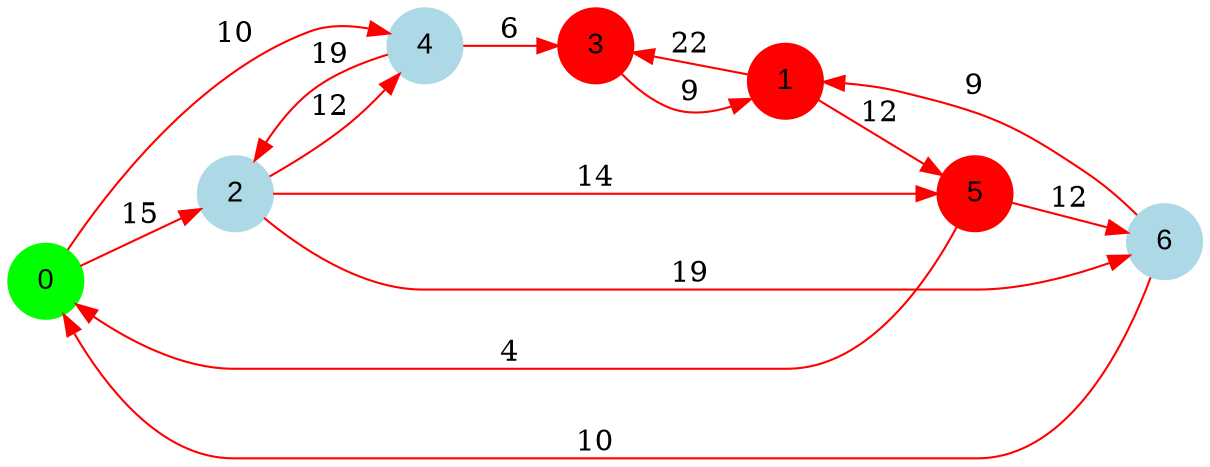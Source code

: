 digraph graphe {
rankdir = LR;
edge [color=red];
0 [fontname="Arial", shape = circle, color=green, style=filled];
1 [fontname="Arial", shape = circle, color=red, style=filled];
2 [fontname="Arial", shape = circle, color=lightblue, style=filled];
3 [fontname="Arial", shape = circle, color=red, style=filled];
4 [fontname="Arial", shape = circle, color=lightblue, style=filled];
5 [fontname="Arial", shape = circle, color=red, style=filled];
6 [fontname="Arial", shape = circle, color=lightblue, style=filled];
	0 -> 2 [label = "15"];
	0 -> 4 [label = "10"];
	1 -> 3 [label = "22"];
	1 -> 5 [label = "12"];
	2 -> 4 [label = "12"];
	2 -> 5 [label = "14"];
	2 -> 6 [label = "19"];
	3 -> 1 [label = "9"];
	4 -> 2 [label = "19"];
	4 -> 3 [label = "6"];
	5 -> 0 [label = "4"];
	5 -> 6 [label = "12"];
	6 -> 0 [label = "10"];
	6 -> 1 [label = "9"];
}
